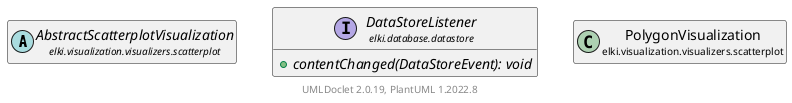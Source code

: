 @startuml
    remove .*\.(Instance|Par|Parameterizer|Factory)$
    set namespaceSeparator none
    hide empty fields
    hide empty methods

    class "<size:14>PolygonVisualization.Instance\n<size:10>elki.visualization.visualizers.scatterplot" as elki.visualization.visualizers.scatterplot.PolygonVisualization.Instance [[PolygonVisualization.Instance.html]] {
        {static} +POLYS: String
        #rep: Relation<PolygonsObject>
        +Instance(VisualizerContext, VisualizationTask, VisualizationPlot, double, double, Projection)
        +fullRedraw(): void
    }

    abstract class "<size:14>AbstractScatterplotVisualization\n<size:10>elki.visualization.visualizers.scatterplot" as elki.visualization.visualizers.scatterplot.AbstractScatterplotVisualization [[AbstractScatterplotVisualization.html]]
    interface "<size:14>DataStoreListener\n<size:10>elki.database.datastore" as elki.database.datastore.DataStoreListener [[../../../database/datastore/DataStoreListener.html]] {
        {abstract} +contentChanged(DataStoreEvent): void
    }
    class "<size:14>PolygonVisualization\n<size:10>elki.visualization.visualizers.scatterplot" as elki.visualization.visualizers.scatterplot.PolygonVisualization [[PolygonVisualization.html]]

    elki.visualization.visualizers.scatterplot.AbstractScatterplotVisualization <|-- elki.visualization.visualizers.scatterplot.PolygonVisualization.Instance
    elki.database.datastore.DataStoreListener <|.. elki.visualization.visualizers.scatterplot.PolygonVisualization.Instance
    elki.visualization.visualizers.scatterplot.PolygonVisualization +-- elki.visualization.visualizers.scatterplot.PolygonVisualization.Instance

    center footer UMLDoclet 2.0.19, PlantUML 1.2022.8
@enduml

